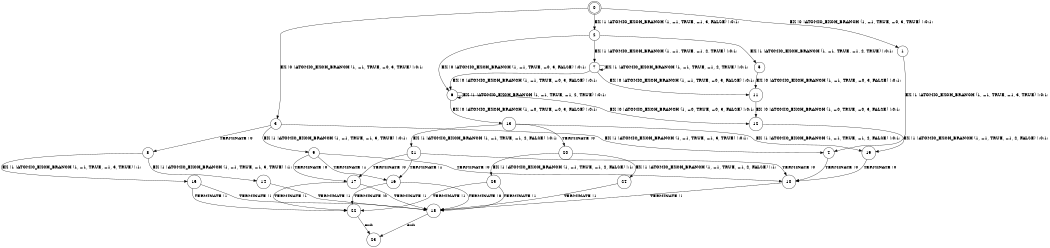 digraph BCG {
size = "7, 10.5";
center = TRUE;
node [shape = circle];
0 [peripheries = 2];
0 -> 1 [label = "EX !0 !ATOMIC_EXCH_BRANCH (1, +1, TRUE, +0, 3, TRUE) !:0:1:"];
0 -> 2 [label = "EX !1 !ATOMIC_EXCH_BRANCH (1, +1, TRUE, +1, 3, FALSE) !:0:1:"];
0 -> 3 [label = "EX !0 !ATOMIC_EXCH_BRANCH (1, +1, TRUE, +0, 3, TRUE) !:0:1:"];
1 -> 4 [label = "EX !1 !ATOMIC_EXCH_BRANCH (1, +1, TRUE, +1, 3, TRUE) !:0:1:"];
2 -> 5 [label = "EX !1 !ATOMIC_EXCH_BRANCH (1, +1, TRUE, +1, 2, TRUE) !:0:1:"];
2 -> 6 [label = "EX !0 !ATOMIC_EXCH_BRANCH (1, +1, TRUE, +0, 3, FALSE) !:0:1:"];
2 -> 7 [label = "EX !1 !ATOMIC_EXCH_BRANCH (1, +1, TRUE, +1, 2, TRUE) !:0:1:"];
3 -> 4 [label = "EX !1 !ATOMIC_EXCH_BRANCH (1, +1, TRUE, +1, 3, TRUE) !:0:1:"];
3 -> 8 [label = "TERMINATE !0"];
3 -> 9 [label = "EX !1 !ATOMIC_EXCH_BRANCH (1, +1, TRUE, +1, 3, TRUE) !:0:1:"];
4 -> 10 [label = "TERMINATE !0"];
5 -> 11 [label = "EX !0 !ATOMIC_EXCH_BRANCH (1, +1, TRUE, +0, 3, FALSE) !:0:1:"];
6 -> 12 [label = "EX !0 !ATOMIC_EXCH_BRANCH (1, +0, TRUE, +0, 3, FALSE) !:0:1:"];
6 -> 6 [label = "EX !1 !ATOMIC_EXCH_BRANCH (1, +1, TRUE, +1, 2, TRUE) !:0:1:"];
6 -> 13 [label = "EX !0 !ATOMIC_EXCH_BRANCH (1, +0, TRUE, +0, 3, FALSE) !:0:1:"];
7 -> 11 [label = "EX !0 !ATOMIC_EXCH_BRANCH (1, +1, TRUE, +0, 3, FALSE) !:0:1:"];
7 -> 6 [label = "EX !0 !ATOMIC_EXCH_BRANCH (1, +1, TRUE, +0, 3, FALSE) !:0:1:"];
7 -> 7 [label = "EX !1 !ATOMIC_EXCH_BRANCH (1, +1, TRUE, +1, 2, TRUE) !:0:1:"];
8 -> 14 [label = "EX !1 !ATOMIC_EXCH_BRANCH (1, +1, TRUE, +1, 3, TRUE) !:1:"];
8 -> 15 [label = "EX !1 !ATOMIC_EXCH_BRANCH (1, +1, TRUE, +1, 3, TRUE) !:1:"];
9 -> 10 [label = "TERMINATE !0"];
9 -> 16 [label = "TERMINATE !1"];
9 -> 17 [label = "TERMINATE !0"];
10 -> 18 [label = "TERMINATE !1"];
11 -> 12 [label = "EX !0 !ATOMIC_EXCH_BRANCH (1, +0, TRUE, +0, 3, FALSE) !:0:1:"];
12 -> 19 [label = "EX !1 !ATOMIC_EXCH_BRANCH (1, +1, TRUE, +1, 2, FALSE) !:0:1:"];
13 -> 19 [label = "EX !1 !ATOMIC_EXCH_BRANCH (1, +1, TRUE, +1, 2, FALSE) !:0:1:"];
13 -> 20 [label = "TERMINATE !0"];
13 -> 21 [label = "EX !1 !ATOMIC_EXCH_BRANCH (1, +1, TRUE, +1, 2, FALSE) !:0:1:"];
14 -> 18 [label = "TERMINATE !1"];
15 -> 18 [label = "TERMINATE !1"];
15 -> 22 [label = "TERMINATE !1"];
16 -> 18 [label = "TERMINATE !0"];
16 -> 22 [label = "TERMINATE !0"];
17 -> 18 [label = "TERMINATE !1"];
17 -> 22 [label = "TERMINATE !1"];
18 -> 23 [label = "exit"];
19 -> 10 [label = "TERMINATE !0"];
20 -> 24 [label = "EX !1 !ATOMIC_EXCH_BRANCH (1, +1, TRUE, +1, 2, FALSE) !:1:"];
20 -> 25 [label = "EX !1 !ATOMIC_EXCH_BRANCH (1, +1, TRUE, +1, 2, FALSE) !:1:"];
21 -> 10 [label = "TERMINATE !0"];
21 -> 16 [label = "TERMINATE !1"];
21 -> 17 [label = "TERMINATE !0"];
22 -> 23 [label = "exit"];
24 -> 18 [label = "TERMINATE !1"];
25 -> 18 [label = "TERMINATE !1"];
25 -> 22 [label = "TERMINATE !1"];
}
